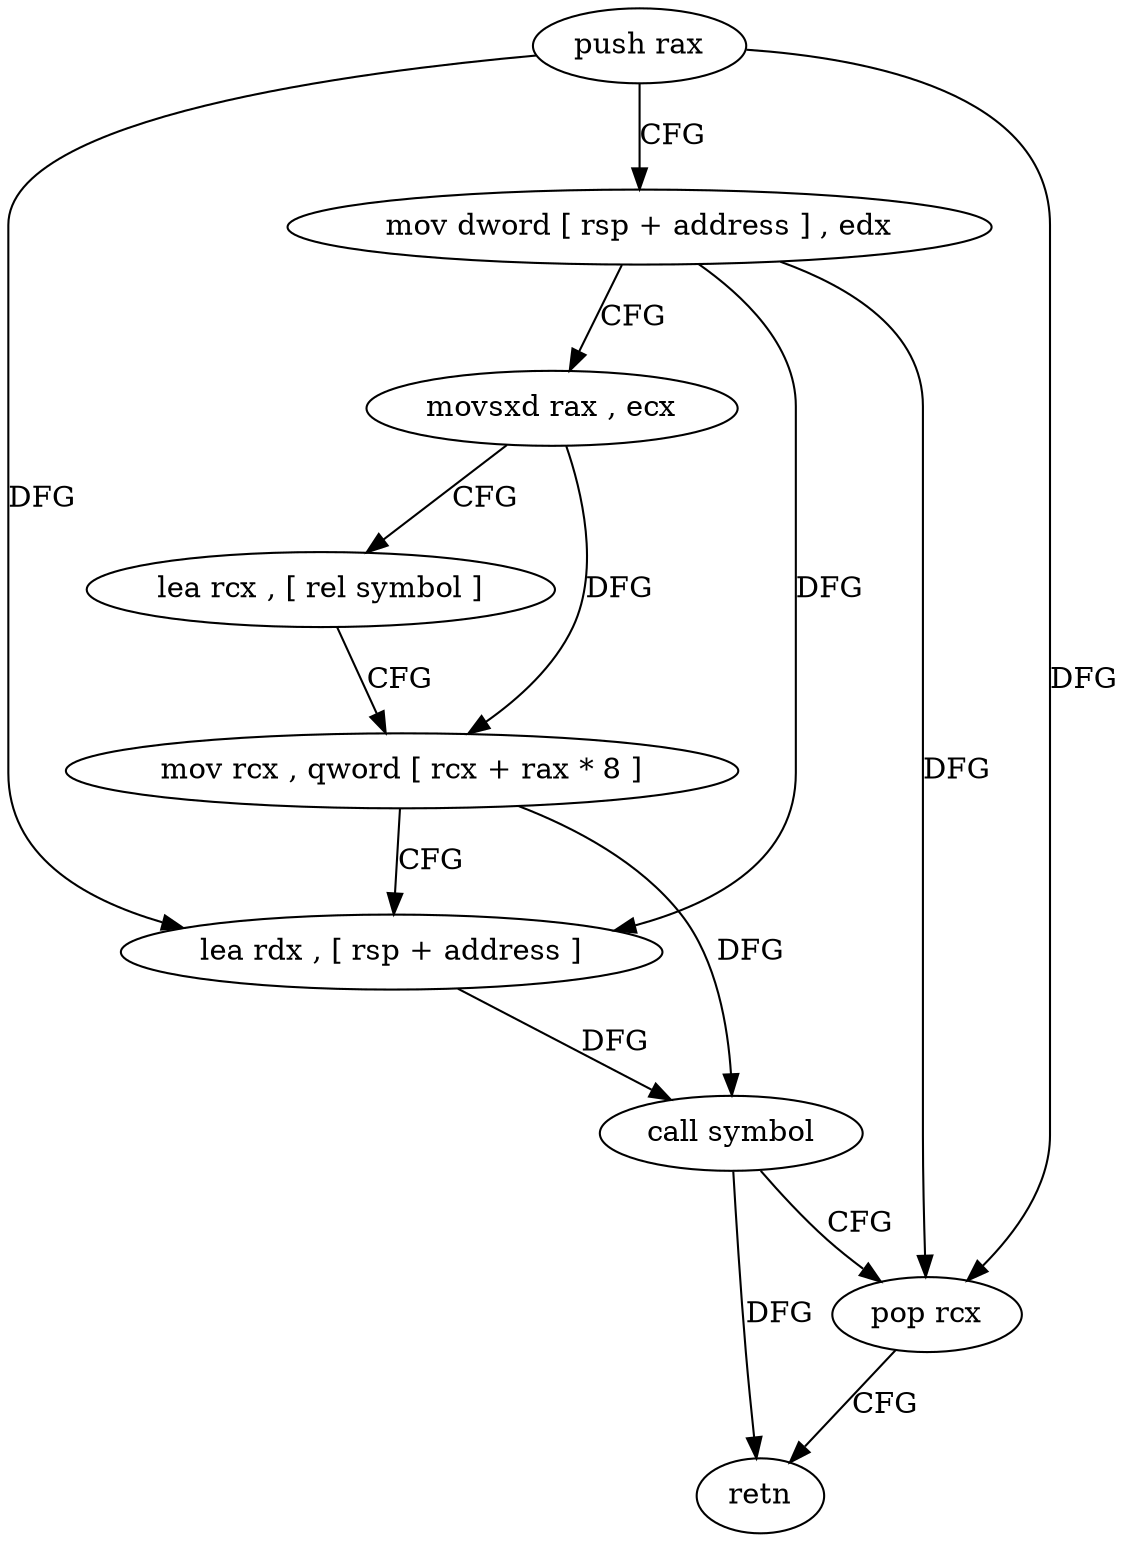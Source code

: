 digraph "func" {
"253568" [label = "push rax" ]
"253569" [label = "mov dword [ rsp + address ] , edx" ]
"253573" [label = "movsxd rax , ecx" ]
"253576" [label = "lea rcx , [ rel symbol ]" ]
"253583" [label = "mov rcx , qword [ rcx + rax * 8 ]" ]
"253587" [label = "lea rdx , [ rsp + address ]" ]
"253592" [label = "call symbol" ]
"253597" [label = "pop rcx" ]
"253598" [label = "retn" ]
"253568" -> "253569" [ label = "CFG" ]
"253568" -> "253597" [ label = "DFG" ]
"253568" -> "253587" [ label = "DFG" ]
"253569" -> "253573" [ label = "CFG" ]
"253569" -> "253587" [ label = "DFG" ]
"253569" -> "253597" [ label = "DFG" ]
"253573" -> "253576" [ label = "CFG" ]
"253573" -> "253583" [ label = "DFG" ]
"253576" -> "253583" [ label = "CFG" ]
"253583" -> "253587" [ label = "CFG" ]
"253583" -> "253592" [ label = "DFG" ]
"253587" -> "253592" [ label = "DFG" ]
"253592" -> "253597" [ label = "CFG" ]
"253592" -> "253598" [ label = "DFG" ]
"253597" -> "253598" [ label = "CFG" ]
}
